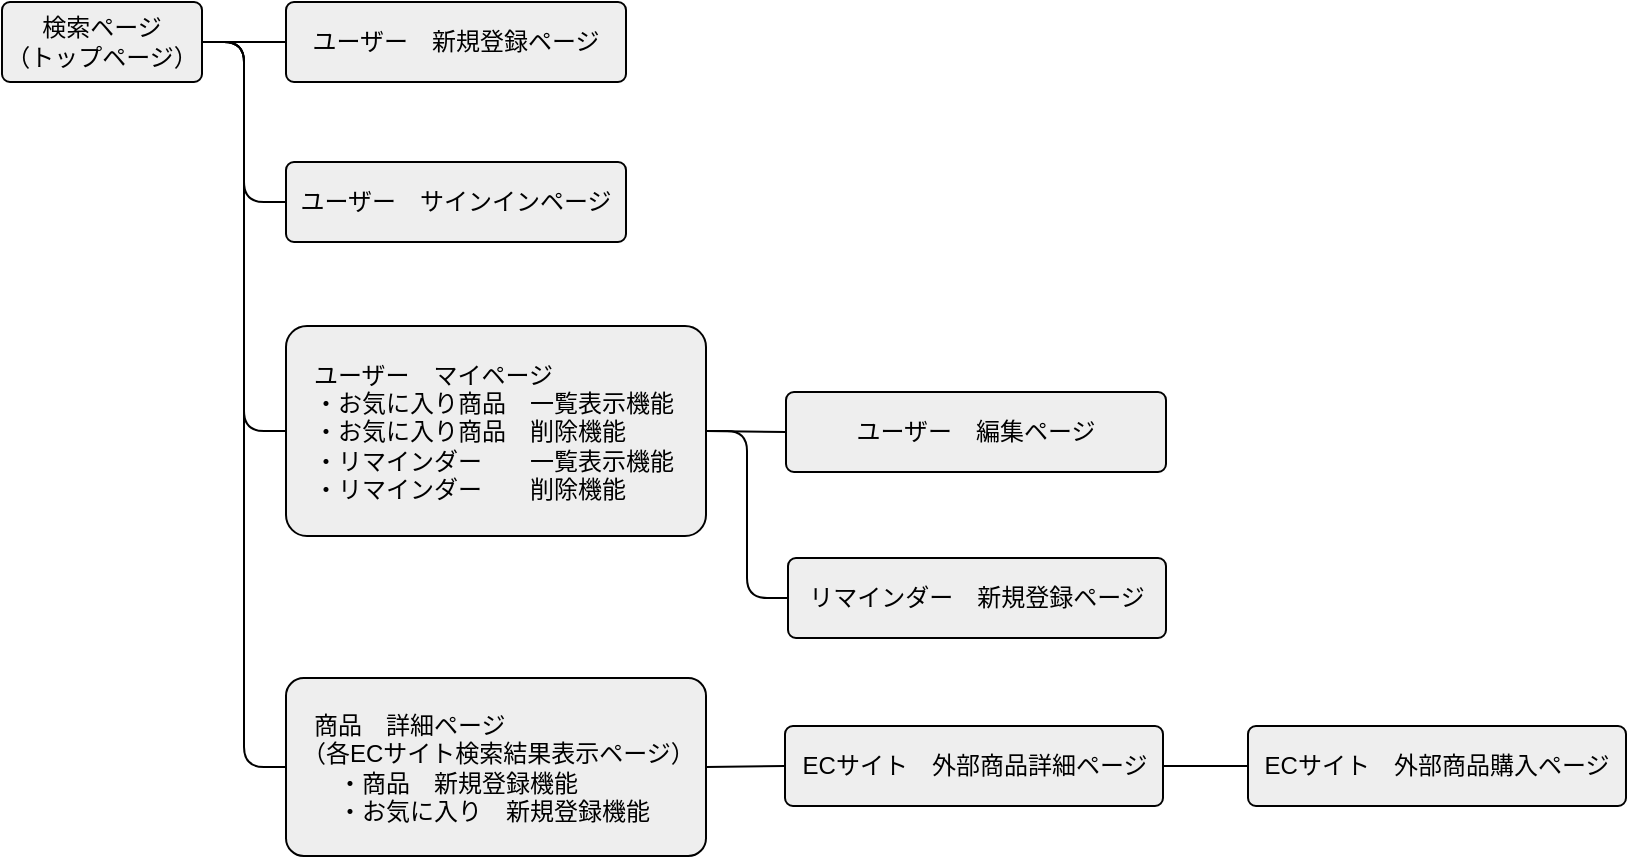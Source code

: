 <mxfile>
    <diagram id="sQfHjRnGD3-7alITO58M" name="ページ1">
        <mxGraphModel dx="364" dy="271" grid="1" gridSize="10" guides="1" tooltips="1" connect="1" arrows="1" fold="1" page="1" pageScale="0.9" pageWidth="827" pageHeight="1169" background="#FFFFFF" math="0" shadow="0">
            <root>
                <mxCell id="0"/>
                <mxCell id="1" parent="0"/>
                <mxCell id="2" value="検索ページ&lt;br&gt;（トップページ）" style="rounded=1;arcSize=10;whiteSpace=wrap;html=1;align=center;fillColor=#eeeeee;" parent="1" vertex="1">
                    <mxGeometry x="18" y="59" width="100" height="40" as="geometry"/>
                </mxCell>
                <mxCell id="3" value="ユーザー　サインインページ" style="rounded=1;arcSize=10;whiteSpace=wrap;html=1;align=center;fillColor=#eeeeee;" parent="1" vertex="1">
                    <mxGeometry x="160" y="139" width="170" height="40" as="geometry"/>
                </mxCell>
                <mxCell id="5" value="ユーザー　新規登録ページ" style="rounded=1;arcSize=10;whiteSpace=wrap;html=1;align=center;fillColor=#eeeeee;" parent="1" vertex="1">
                    <mxGeometry x="160" y="59" width="170" height="40" as="geometry"/>
                </mxCell>
                <mxCell id="6" value="　ユーザー　マイページ&lt;br&gt;　・お気に入り商品　一覧表示機能&lt;br&gt;　・お気に入り商品　削除機能&lt;br&gt;　・リマインダー　　一覧表示機能&lt;br&gt;　・リマインダー　　削除機能" style="rounded=1;arcSize=10;whiteSpace=wrap;html=1;align=left;fillColor=#eeeeee;" parent="1" vertex="1">
                    <mxGeometry x="160" y="221" width="210" height="105" as="geometry"/>
                </mxCell>
                <mxCell id="8" value="　商品　詳細ページ&lt;br&gt;　（各ECサイト検索結果表示ページ）&lt;br&gt;　　・商品　新規登録機能&lt;br&gt;　　・お気に入り　新規登録機能" style="rounded=1;arcSize=10;whiteSpace=wrap;html=1;align=left;shadow=0;fillColor=#eeeeee;" parent="1" vertex="1">
                    <mxGeometry x="160" y="397" width="210" height="89" as="geometry"/>
                </mxCell>
                <mxCell id="9" value="ECサイト　外部商品詳細ページ" style="rounded=1;arcSize=10;whiteSpace=wrap;html=1;align=center;fillColor=#eeeeee;" parent="1" vertex="1">
                    <mxGeometry x="409.5" y="421" width="189" height="40" as="geometry"/>
                </mxCell>
                <mxCell id="10" value="ECサイト　外部商品購入ページ" style="rounded=1;arcSize=10;whiteSpace=wrap;html=1;align=center;fillColor=#eeeeee;" parent="1" vertex="1">
                    <mxGeometry x="641" y="421" width="189" height="40" as="geometry"/>
                </mxCell>
                <mxCell id="15" value="ユーザー　編集ページ" style="rounded=1;arcSize=10;whiteSpace=wrap;html=1;align=center;fillColor=#eeeeee;" parent="1" vertex="1">
                    <mxGeometry x="410" y="254" width="190" height="40" as="geometry"/>
                </mxCell>
                <mxCell id="17" value="リマインダー　新規登録ページ" style="rounded=1;arcSize=10;whiteSpace=wrap;html=1;align=center;fillColor=#eeeeee;" parent="1" vertex="1">
                    <mxGeometry x="411" y="337" width="189" height="40" as="geometry"/>
                </mxCell>
                <mxCell id="23" value="" style="endArrow=none;html=1;entryX=0;entryY=0.5;entryDx=0;entryDy=0;edgeStyle=orthogonalEdgeStyle;elbow=vertical;exitX=1;exitY=0.5;exitDx=0;exitDy=0;" parent="1" source="2" target="3" edge="1">
                    <mxGeometry width="50" height="50" relative="1" as="geometry">
                        <mxPoint x="109" y="64" as="sourcePoint"/>
                        <mxPoint x="179" y="74" as="targetPoint"/>
                    </mxGeometry>
                </mxCell>
                <mxCell id="24" value="" style="endArrow=none;html=1;entryX=0;entryY=0.5;entryDx=0;entryDy=0;edgeStyle=orthogonalEdgeStyle;elbow=vertical;exitX=1;exitY=0.5;exitDx=0;exitDy=0;" parent="1" source="2" target="6" edge="1">
                    <mxGeometry width="50" height="50" relative="1" as="geometry">
                        <mxPoint x="109" y="64" as="sourcePoint"/>
                        <mxPoint x="179" y="134" as="targetPoint"/>
                    </mxGeometry>
                </mxCell>
                <mxCell id="25" value="" style="endArrow=none;html=1;entryX=0;entryY=0.5;entryDx=0;entryDy=0;edgeStyle=orthogonalEdgeStyle;elbow=vertical;exitX=1;exitY=0.5;exitDx=0;exitDy=0;" parent="1" source="2" target="8" edge="1">
                    <mxGeometry width="50" height="50" relative="1" as="geometry">
                        <mxPoint x="129" y="84" as="sourcePoint"/>
                        <mxPoint x="189" y="144" as="targetPoint"/>
                    </mxGeometry>
                </mxCell>
                <mxCell id="27" value="" style="endArrow=none;html=1;entryX=0;entryY=0.5;entryDx=0;entryDy=0;edgeStyle=orthogonalEdgeStyle;elbow=vertical;exitX=1;exitY=0.5;exitDx=0;exitDy=0;" parent="1" source="6" target="17" edge="1">
                    <mxGeometry width="50" height="50" relative="1" as="geometry">
                        <mxPoint x="129" y="84" as="sourcePoint"/>
                        <mxPoint x="190" y="376" as="targetPoint"/>
                    </mxGeometry>
                </mxCell>
                <mxCell id="28" value="" style="endArrow=none;html=1;entryX=0;entryY=0.5;entryDx=0;entryDy=0;elbow=vertical;exitX=1;exitY=0.5;exitDx=0;exitDy=0;" parent="1" source="6" target="15" edge="1">
                    <mxGeometry width="50" height="50" relative="1" as="geometry">
                        <mxPoint x="139" y="94" as="sourcePoint"/>
                        <mxPoint x="200" y="386" as="targetPoint"/>
                    </mxGeometry>
                </mxCell>
                <mxCell id="30" value="" style="endArrow=none;html=1;entryX=0;entryY=0.5;entryDx=0;entryDy=0;elbow=vertical;exitX=1;exitY=0.5;exitDx=0;exitDy=0;" parent="1" source="8" target="9" edge="1">
                    <mxGeometry width="50" height="50" relative="1" as="geometry">
                        <mxPoint x="159" y="114" as="sourcePoint"/>
                        <mxPoint x="220" y="406" as="targetPoint"/>
                    </mxGeometry>
                </mxCell>
                <mxCell id="31" value="" style="endArrow=none;html=1;entryX=0;entryY=0.5;entryDx=0;entryDy=0;elbow=vertical;exitX=1;exitY=0.5;exitDx=0;exitDy=0;" parent="1" source="9" target="10" edge="1">
                    <mxGeometry width="50" height="50" relative="1" as="geometry">
                        <mxPoint x="350" y="366" as="sourcePoint"/>
                        <mxPoint x="419" y="366" as="targetPoint"/>
                    </mxGeometry>
                </mxCell>
                <mxCell id="37" value="" style="endArrow=none;html=1;entryX=0;entryY=0.5;entryDx=0;entryDy=0;elbow=vertical;exitX=1;exitY=0.5;exitDx=0;exitDy=0;" parent="1" source="2" target="5" edge="1">
                    <mxGeometry width="50" height="50" relative="1" as="geometry">
                        <mxPoint x="390" y="406" as="sourcePoint"/>
                        <mxPoint x="459" y="406" as="targetPoint"/>
                    </mxGeometry>
                </mxCell>
            </root>
        </mxGraphModel>
    </diagram>
</mxfile>